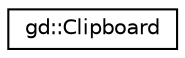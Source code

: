 digraph "Graphical Class Hierarchy"
{
  edge [fontname="Helvetica",fontsize="10",labelfontname="Helvetica",labelfontsize="10"];
  node [fontname="Helvetica",fontsize="10",shape=record];
  rankdir="LR";
  Node1 [label="gd::Clipboard",height=0.2,width=0.4,color="black", fillcolor="white", style="filled",URL="$classgd_1_1_clipboard.html",tooltip="Singleton class which can be used by the IDE and the editors to access to a (fake) clipboard..."];
}
